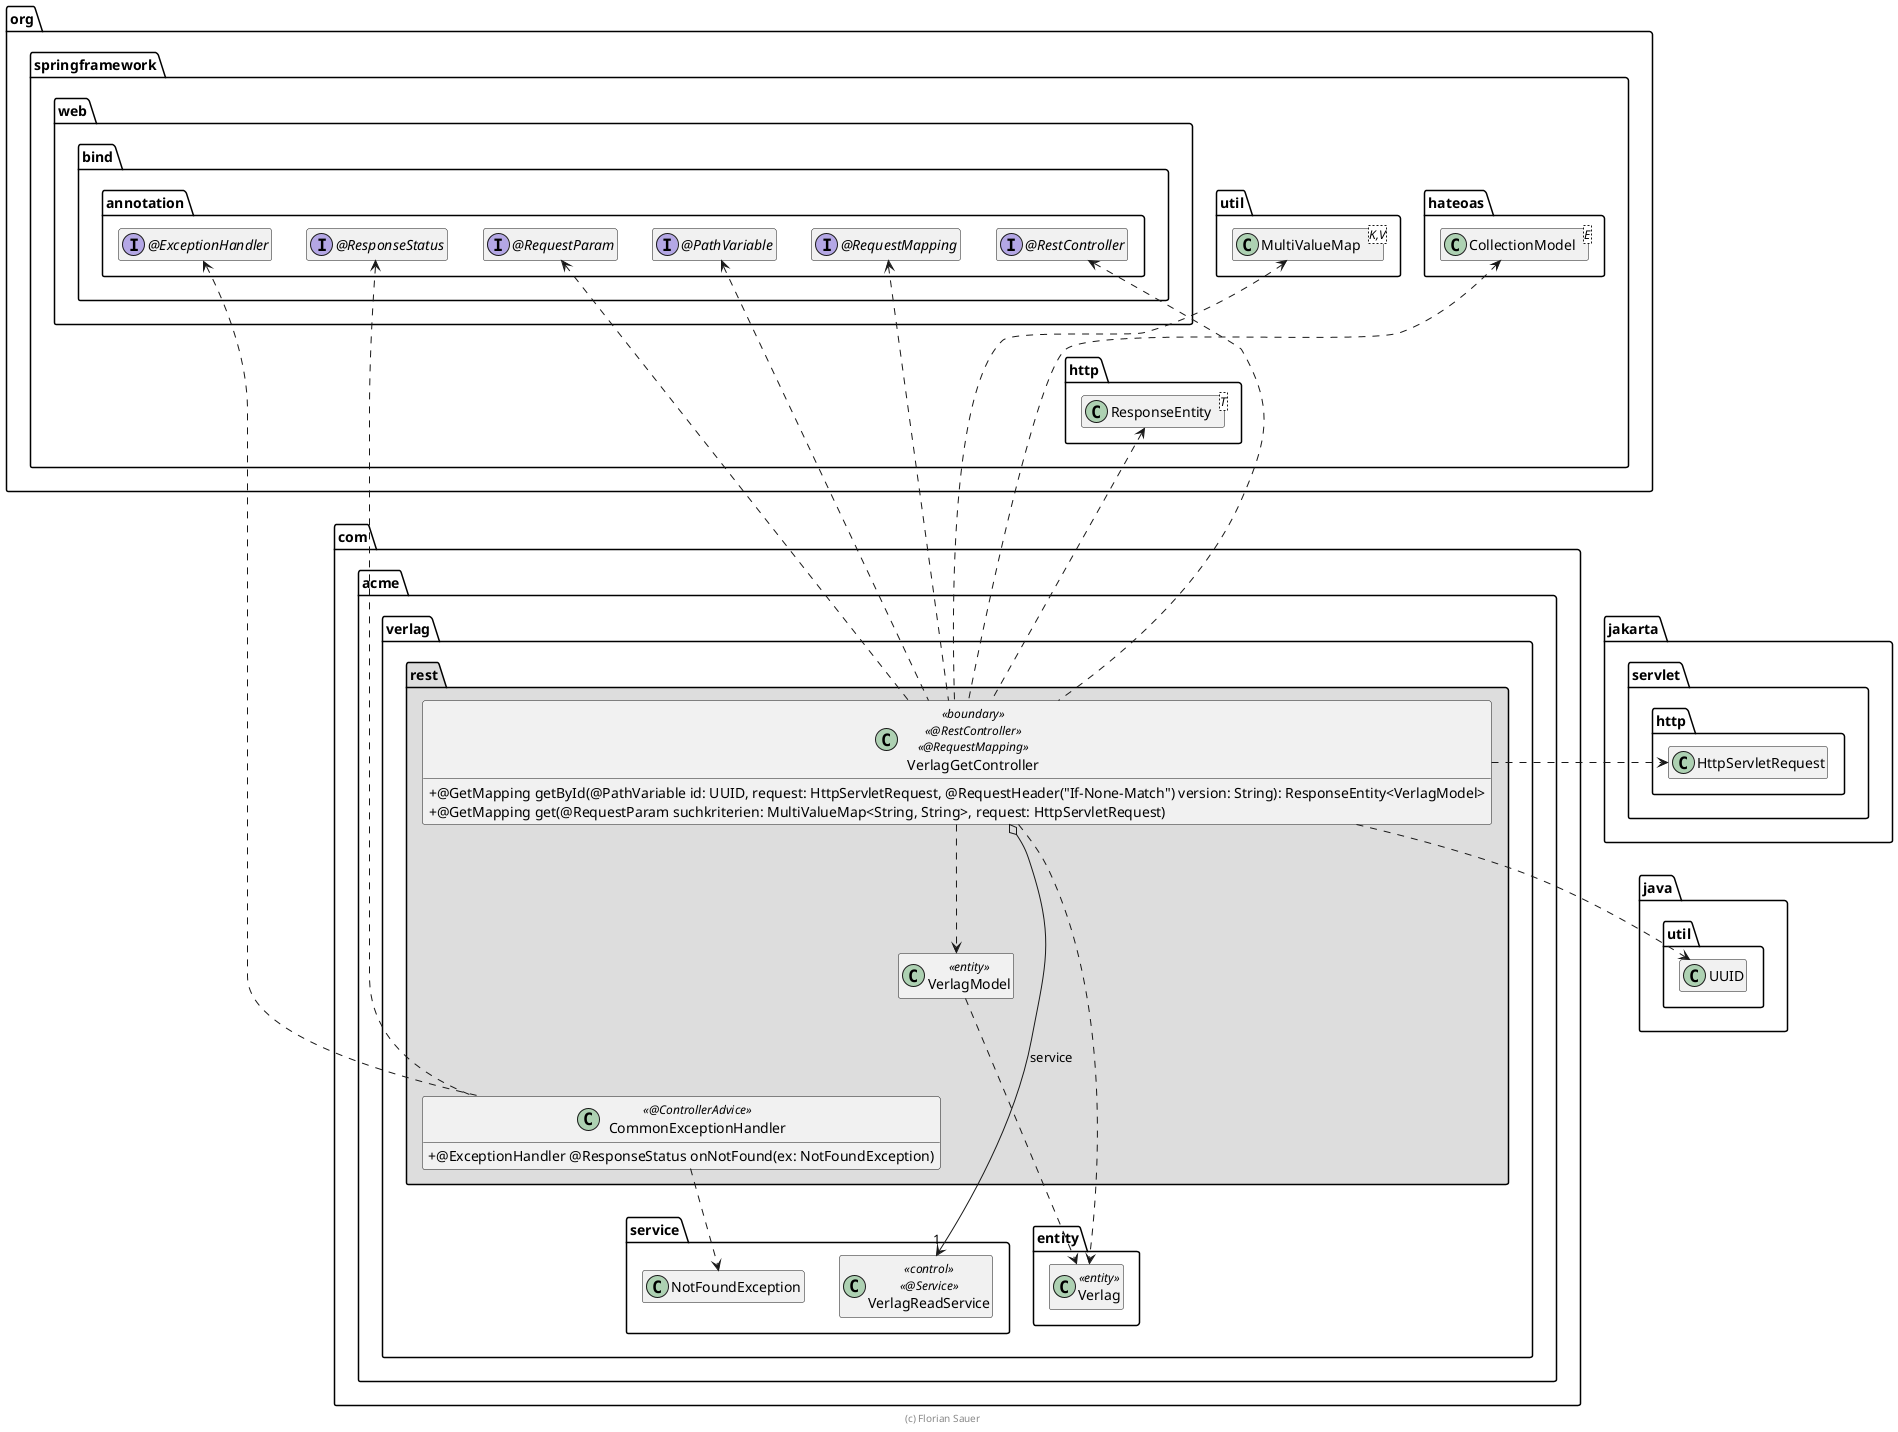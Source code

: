 ' Copyright (c) 2023 - present Florian Sauer
'
' This program is free software: you can redistribute it and/or modify
' it under the terms of the GNU General Public License as published by
' the Free Software Foundation, either version 3 of the License, or
' (at your option) any later version.
'
' This program is distributed in the hope that it will be useful,
' but WITHOUT ANY WARRANTY; without even the implied warranty of
' MERCHANTABILITY or FITNESS FOR A PARTICULAR PURPOSE.  See the
' GNU General Public License for more details.
'
' You should have received a copy of the GNU General Public License
' along with this program.  If not, see <https://www.gnu.org/licenses/>.

' https://c4model.com
' https://www.infoq.com/articles/C4-architecture-model
' https://github.com/plantuml-stdlib/C4-PlantUML
@startuml VerlagHandler

skinparam classAttributeIconSize 0

package jakarta.servlet.http {
    class HttpServletRequest
}

package org.springframework {
    package web.bind.annotation {
        interface "@RestController" as RestController
        interface "@RequestMapping" as RequestMapping
        interface "@PathVariable" as PathVariable
        interface "@RequestParam" as RequestParam
        interface "@ExceptionHandler" as ExceptionHandler
        interface "@ResponseStatus" as ResponseStatus

        RequestMapping .left[hidden].> RestController
    }

    package http {
        class ResponseEntity<T>
    }
    package hateoas {
        class CollectionModel<E>
    }
    package util {
        class MultiValueMap<K,V>
    }

    ResponseEntity .up[hidden].> CollectionModel
}

package java.util {
    class UUID

    UUID .up[hidden].> HttpServletRequest
}

package com.acme.verlag {
    package entity {
        class Verlag << entity >>
    }

    package service {
        class VerlagReadService << control >> << @Service >>
        class NotFoundException

        VerlagReadService .right[hidden].> NotFoundException
    }

    package rest #DDDDDD {
        class VerlagModel <<entity>>

        class VerlagGetController << boundary >> << @RestController >> << @RequestMapping >> {
            + @GetMapping getById(@PathVariable id: UUID, request: HttpServletRequest, @RequestHeader("If-None-Match") version: String): ResponseEntity<VerlagModel>
            + @GetMapping get(@RequestParam suchkriterien: MultiValueMap<String, String>, request: HttpServletRequest)
        }

        class CommonExceptionHandler << @ControllerAdvice >> {
            + @ExceptionHandler @ResponseStatus onNotFound(ex: NotFoundException)
        }

        VerlagGetController o-right-> "1" VerlagReadService : service
        VerlagGetController ..> VerlagModel
        VerlagGetController ..> Verlag

        VerlagGetController .up.> CollectionModel
        VerlagGetController .right.> HttpServletRequest
        VerlagGetController .up.> MultiValueMap
        VerlagGetController .up.> ResponseEntity

        VerlagGetController .up.> RestController
        VerlagGetController .up.> RequestMapping
        VerlagGetController .up.> PathVariable
        VerlagGetController .up.> RequestParam

        CommonExceptionHandler .up.> ExceptionHandler
        CommonExceptionHandler .up.> ResponseStatus
        CommonExceptionHandler ..> NotFoundException
        CommonExceptionHandler .up[hidden].> VerlagModel
        CommonExceptionHandler .[hidden].> Verlag

        VerlagGetController .right.> UUID

        VerlagModel ..> Verlag
        VerlagModel .[hidden].> VerlagReadService
    }
}

hide empty members

footer (c) Florian Sauer

@enduml
